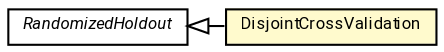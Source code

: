 #!/usr/local/bin/dot
#
# Class diagram 
# Generated by UMLGraph version R5_7_2-60-g0e99a6 (http://www.spinellis.gr/umlgraph/)
#

digraph G {
	graph [fontnames="svg"]
	edge [fontname="Roboto",fontsize=7,labelfontname="Roboto",labelfontsize=7,color="black"];
	node [fontname="Roboto",fontcolor="black",fontsize=8,shape=plaintext,margin=0,width=0,height=0];
	nodesep=0.15;
	ranksep=0.25;
	rankdir=LR;
	// de.lmu.ifi.dbs.elki.evaluation.classification.holdout.RandomizedHoldout
	c3350556 [label=<<table title="de.lmu.ifi.dbs.elki.evaluation.classification.holdout.RandomizedHoldout" border="0" cellborder="1" cellspacing="0" cellpadding="2" href="RandomizedHoldout.html" target="_parent">
		<tr><td><table border="0" cellspacing="0" cellpadding="1">
		<tr><td align="center" balign="center"> <font face="Roboto"><i>RandomizedHoldout</i></font> </td></tr>
		</table></td></tr>
		</table>>, URL="RandomizedHoldout.html"];
	// de.lmu.ifi.dbs.elki.evaluation.classification.holdout.DisjointCrossValidation
	c3350560 [label=<<table title="de.lmu.ifi.dbs.elki.evaluation.classification.holdout.DisjointCrossValidation" border="0" cellborder="1" cellspacing="0" cellpadding="2" bgcolor="lemonChiffon" href="DisjointCrossValidation.html" target="_parent">
		<tr><td><table border="0" cellspacing="0" cellpadding="1">
		<tr><td align="center" balign="center"> <font face="Roboto">DisjointCrossValidation</font> </td></tr>
		</table></td></tr>
		</table>>, URL="DisjointCrossValidation.html"];
	// de.lmu.ifi.dbs.elki.evaluation.classification.holdout.DisjointCrossValidation extends de.lmu.ifi.dbs.elki.evaluation.classification.holdout.RandomizedHoldout
	c3350556 -> c3350560 [arrowtail=empty,dir=back,weight=10];
}

